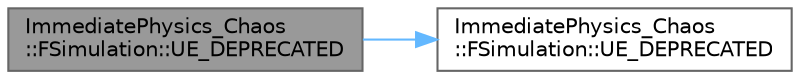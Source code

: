 digraph "ImmediatePhysics_Chaos::FSimulation::UE_DEPRECATED"
{
 // INTERACTIVE_SVG=YES
 // LATEX_PDF_SIZE
  bgcolor="transparent";
  edge [fontname=Helvetica,fontsize=10,labelfontname=Helvetica,labelfontsize=10];
  node [fontname=Helvetica,fontsize=10,shape=box,height=0.2,width=0.4];
  rankdir="LR";
  Node1 [id="Node000001",label="ImmediatePhysics_Chaos\l::FSimulation::UE_DEPRECATED",height=0.2,width=0.4,color="gray40", fillcolor="grey60", style="filled", fontcolor="black",tooltip="Create a physical joint and add it to the simulation."];
  Node1 -> Node2 [id="edge1_Node000001_Node000002",color="steelblue1",style="solid",tooltip=" "];
  Node2 [id="Node000002",label="ImmediatePhysics_Chaos\l::FSimulation::UE_DEPRECATED",height=0.2,width=0.4,color="grey40", fillcolor="white", style="filled",URL="$dc/da1/structImmediatePhysics__Chaos_1_1FSimulation.html#a53aa55f2980ac5e8836137a141eac241",tooltip=" "];
}
